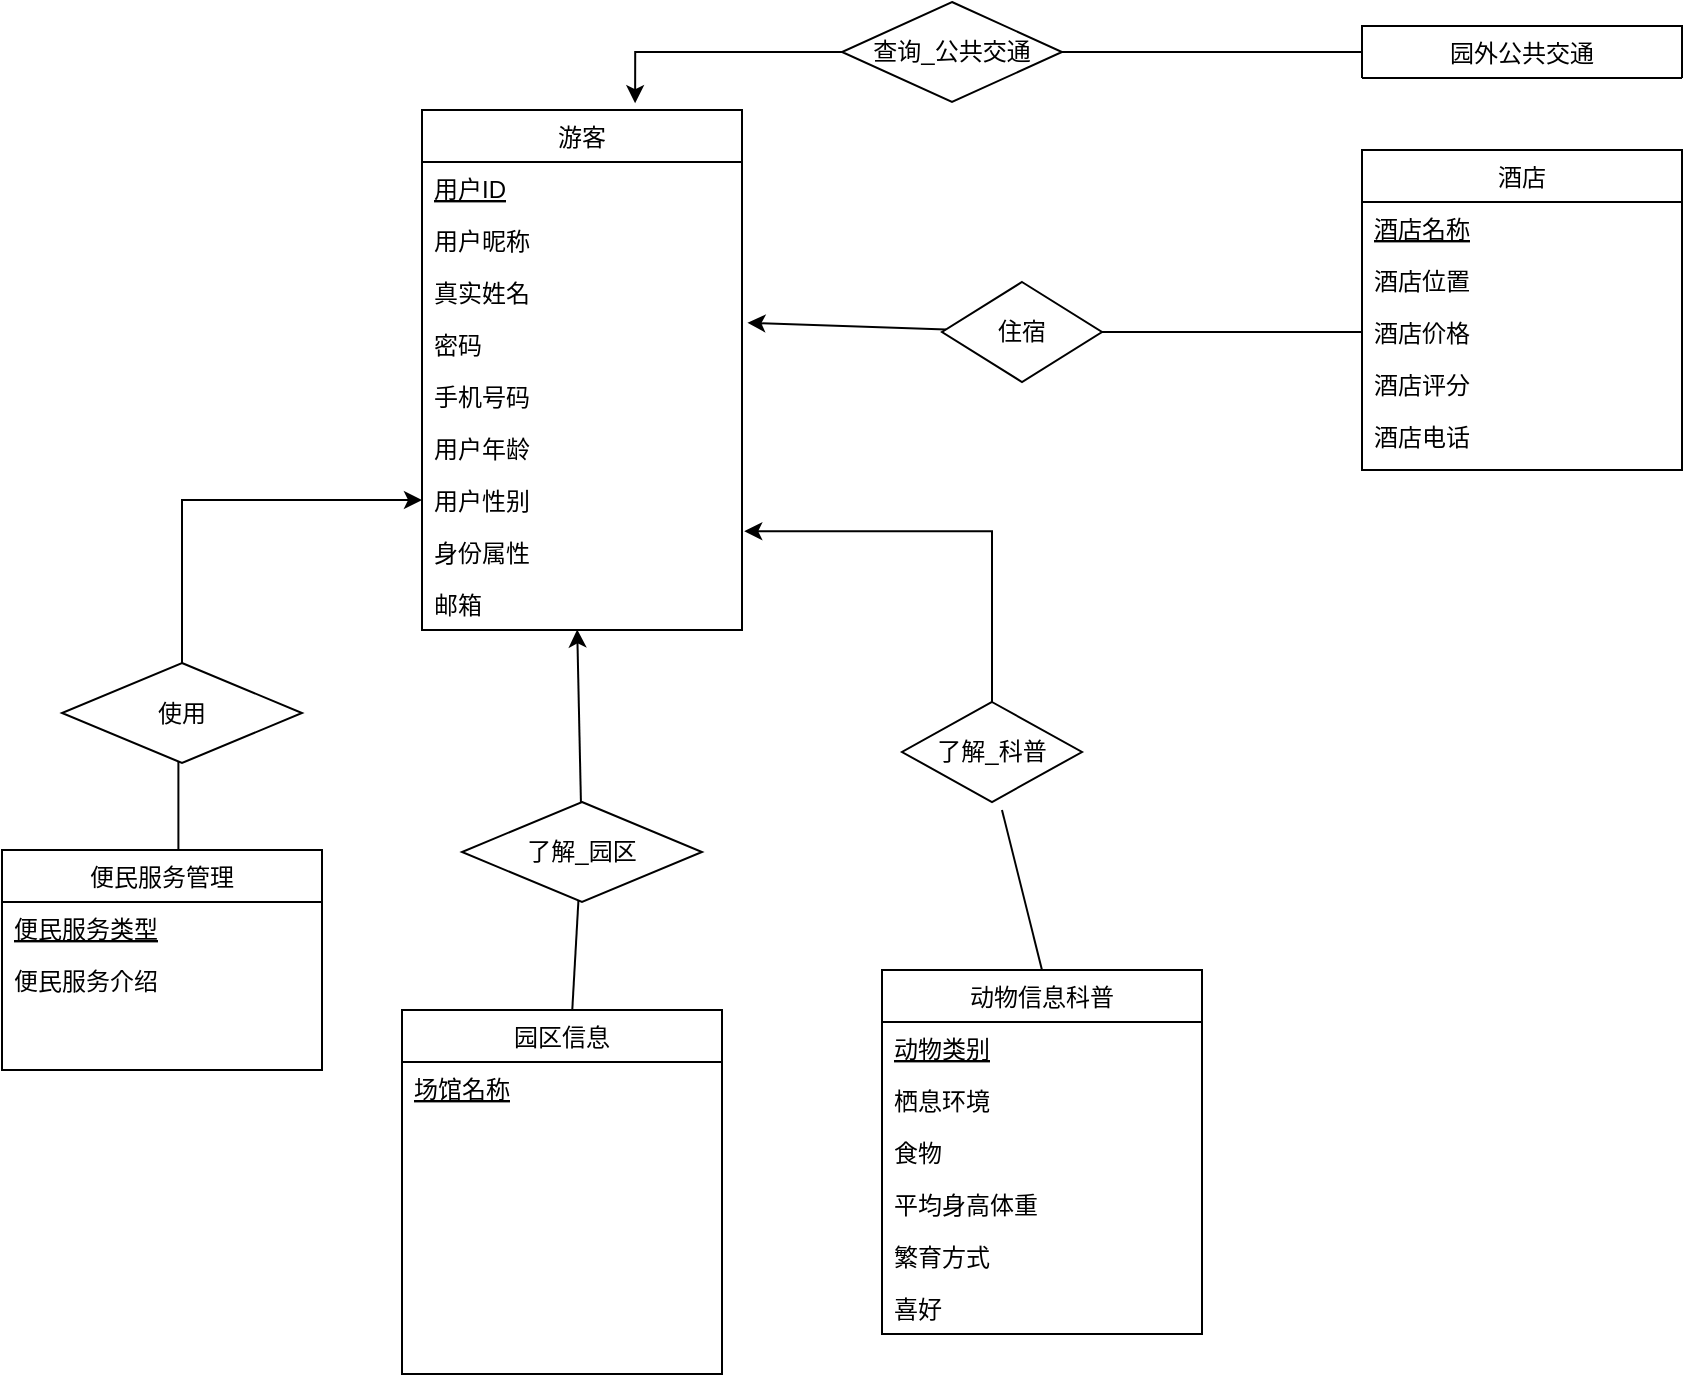 <mxfile version="14.6.13" type="device"><diagram id="C5RBs43oDa-KdzZeNtuy" name="Page-1"><mxGraphModel dx="1032" dy="520" grid="1" gridSize="10" guides="1" tooltips="1" connect="1" arrows="1" fold="1" page="1" pageScale="1" pageWidth="827" pageHeight="1169" math="0" shadow="0"><root><mxCell id="WIyWlLk6GJQsqaUBKTNV-0"/><mxCell id="WIyWlLk6GJQsqaUBKTNV-1" parent="WIyWlLk6GJQsqaUBKTNV-0"/><mxCell id="zkfFHV4jXpPFQw0GAbJ--0" value="游客" style="swimlane;fontStyle=0;align=center;verticalAlign=top;childLayout=stackLayout;horizontal=1;startSize=26;horizontalStack=0;resizeParent=1;resizeLast=0;collapsible=1;marginBottom=0;rounded=0;shadow=0;strokeWidth=1;" parent="WIyWlLk6GJQsqaUBKTNV-1" vertex="1"><mxGeometry x="220" y="120" width="160" height="260" as="geometry"><mxRectangle x="230" y="140" width="160" height="26" as="alternateBounds"/></mxGeometry></mxCell><mxCell id="zkfFHV4jXpPFQw0GAbJ--1" value="用户ID" style="text;align=left;verticalAlign=top;spacingLeft=4;spacingRight=4;overflow=hidden;rotatable=0;points=[[0,0.5],[1,0.5]];portConstraint=eastwest;fontStyle=4" parent="zkfFHV4jXpPFQw0GAbJ--0" vertex="1"><mxGeometry y="26" width="160" height="26" as="geometry"/></mxCell><mxCell id="zkfFHV4jXpPFQw0GAbJ--2" value="用户昵称" style="text;align=left;verticalAlign=top;spacingLeft=4;spacingRight=4;overflow=hidden;rotatable=0;points=[[0,0.5],[1,0.5]];portConstraint=eastwest;rounded=0;shadow=0;html=0;" parent="zkfFHV4jXpPFQw0GAbJ--0" vertex="1"><mxGeometry y="52" width="160" height="26" as="geometry"/></mxCell><mxCell id="zkfFHV4jXpPFQw0GAbJ--3" value="真实姓名" style="text;align=left;verticalAlign=top;spacingLeft=4;spacingRight=4;overflow=hidden;rotatable=0;points=[[0,0.5],[1,0.5]];portConstraint=eastwest;rounded=0;shadow=0;html=0;" parent="zkfFHV4jXpPFQw0GAbJ--0" vertex="1"><mxGeometry y="78" width="160" height="26" as="geometry"/></mxCell><mxCell id="JrtG_HYI4dMaM7NK29bx-0" value="密码" style="text;align=left;verticalAlign=top;spacingLeft=4;spacingRight=4;overflow=hidden;rotatable=0;points=[[0,0.5],[1,0.5]];portConstraint=eastwest;rounded=0;shadow=0;html=0;" parent="zkfFHV4jXpPFQw0GAbJ--0" vertex="1"><mxGeometry y="104" width="160" height="26" as="geometry"/></mxCell><mxCell id="JrtG_HYI4dMaM7NK29bx-3" value="手机号码" style="text;align=left;verticalAlign=top;spacingLeft=4;spacingRight=4;overflow=hidden;rotatable=0;points=[[0,0.5],[1,0.5]];portConstraint=eastwest;rounded=0;shadow=0;html=0;" parent="zkfFHV4jXpPFQw0GAbJ--0" vertex="1"><mxGeometry y="130" width="160" height="26" as="geometry"/></mxCell><mxCell id="JrtG_HYI4dMaM7NK29bx-2" value="用户年龄" style="text;align=left;verticalAlign=top;spacingLeft=4;spacingRight=4;overflow=hidden;rotatable=0;points=[[0,0.5],[1,0.5]];portConstraint=eastwest;rounded=0;shadow=0;html=0;" parent="zkfFHV4jXpPFQw0GAbJ--0" vertex="1"><mxGeometry y="156" width="160" height="26" as="geometry"/></mxCell><mxCell id="JrtG_HYI4dMaM7NK29bx-4" value="用户性别" style="text;align=left;verticalAlign=top;spacingLeft=4;spacingRight=4;overflow=hidden;rotatable=0;points=[[0,0.5],[1,0.5]];portConstraint=eastwest;rounded=0;shadow=0;html=0;" parent="zkfFHV4jXpPFQw0GAbJ--0" vertex="1"><mxGeometry y="182" width="160" height="26" as="geometry"/></mxCell><mxCell id="JrtG_HYI4dMaM7NK29bx-5" value="身份属性" style="text;align=left;verticalAlign=top;spacingLeft=4;spacingRight=4;overflow=hidden;rotatable=0;points=[[0,0.5],[1,0.5]];portConstraint=eastwest;rounded=0;shadow=0;html=0;" parent="zkfFHV4jXpPFQw0GAbJ--0" vertex="1"><mxGeometry y="208" width="160" height="26" as="geometry"/></mxCell><mxCell id="JrtG_HYI4dMaM7NK29bx-1" value="邮箱" style="text;align=left;verticalAlign=top;spacingLeft=4;spacingRight=4;overflow=hidden;rotatable=0;points=[[0,0.5],[1,0.5]];portConstraint=eastwest;rounded=0;shadow=0;html=0;" parent="zkfFHV4jXpPFQw0GAbJ--0" vertex="1"><mxGeometry y="234" width="160" height="26" as="geometry"/></mxCell><mxCell id="JrtG_HYI4dMaM7NK29bx-7" value="酒店" style="swimlane;fontStyle=0;align=center;verticalAlign=top;childLayout=stackLayout;horizontal=1;startSize=26;horizontalStack=0;resizeParent=1;resizeLast=0;collapsible=1;marginBottom=0;rounded=0;shadow=0;strokeWidth=1;" parent="WIyWlLk6GJQsqaUBKTNV-1" vertex="1"><mxGeometry x="690" y="140" width="160" height="160" as="geometry"><mxRectangle x="230" y="140" width="160" height="26" as="alternateBounds"/></mxGeometry></mxCell><mxCell id="JrtG_HYI4dMaM7NK29bx-8" value="酒店名称" style="text;align=left;verticalAlign=top;spacingLeft=4;spacingRight=4;overflow=hidden;rotatable=0;points=[[0,0.5],[1,0.5]];portConstraint=eastwest;fontStyle=4" parent="JrtG_HYI4dMaM7NK29bx-7" vertex="1"><mxGeometry y="26" width="160" height="26" as="geometry"/></mxCell><mxCell id="JrtG_HYI4dMaM7NK29bx-9" value="酒店位置" style="text;align=left;verticalAlign=top;spacingLeft=4;spacingRight=4;overflow=hidden;rotatable=0;points=[[0,0.5],[1,0.5]];portConstraint=eastwest;rounded=0;shadow=0;html=0;" parent="JrtG_HYI4dMaM7NK29bx-7" vertex="1"><mxGeometry y="52" width="160" height="26" as="geometry"/></mxCell><mxCell id="JrtG_HYI4dMaM7NK29bx-10" value="酒店价格" style="text;align=left;verticalAlign=top;spacingLeft=4;spacingRight=4;overflow=hidden;rotatable=0;points=[[0,0.5],[1,0.5]];portConstraint=eastwest;rounded=0;shadow=0;html=0;" parent="JrtG_HYI4dMaM7NK29bx-7" vertex="1"><mxGeometry y="78" width="160" height="26" as="geometry"/></mxCell><mxCell id="JrtG_HYI4dMaM7NK29bx-11" value="酒店评分" style="text;align=left;verticalAlign=top;spacingLeft=4;spacingRight=4;overflow=hidden;rotatable=0;points=[[0,0.5],[1,0.5]];portConstraint=eastwest;rounded=0;shadow=0;html=0;" parent="JrtG_HYI4dMaM7NK29bx-7" vertex="1"><mxGeometry y="104" width="160" height="26" as="geometry"/></mxCell><mxCell id="JrtG_HYI4dMaM7NK29bx-12" value="酒店电话" style="text;align=left;verticalAlign=top;spacingLeft=4;spacingRight=4;overflow=hidden;rotatable=0;points=[[0,0.5],[1,0.5]];portConstraint=eastwest;rounded=0;shadow=0;html=0;" parent="JrtG_HYI4dMaM7NK29bx-7" vertex="1"><mxGeometry y="130" width="160" height="26" as="geometry"/></mxCell><mxCell id="JrtG_HYI4dMaM7NK29bx-17" style="rounded=0;orthogonalLoop=1;jettySize=auto;html=1;startArrow=none;entryX=1.017;entryY=1.093;entryDx=0;entryDy=0;entryPerimeter=0;" parent="WIyWlLk6GJQsqaUBKTNV-1" source="JrtG_HYI4dMaM7NK29bx-18" target="zkfFHV4jXpPFQw0GAbJ--3" edge="1"><mxGeometry relative="1" as="geometry"><mxPoint x="420" y="231" as="targetPoint"/></mxGeometry></mxCell><mxCell id="JrtG_HYI4dMaM7NK29bx-18" value="&lt;font style=&quot;vertical-align: inherit&quot;&gt;&lt;font style=&quot;vertical-align: inherit&quot;&gt;住宿&lt;/font&gt;&lt;/font&gt;" style="rhombus;whiteSpace=wrap;html=1;" parent="WIyWlLk6GJQsqaUBKTNV-1" vertex="1"><mxGeometry x="480" y="206" width="80" height="50" as="geometry"/></mxCell><mxCell id="JrtG_HYI4dMaM7NK29bx-19" value="" style="edgeStyle=orthogonalEdgeStyle;rounded=0;orthogonalLoop=1;jettySize=auto;html=1;entryX=1;entryY=0.5;entryDx=0;entryDy=0;endArrow=none;" parent="WIyWlLk6GJQsqaUBKTNV-1" source="JrtG_HYI4dMaM7NK29bx-10" target="JrtG_HYI4dMaM7NK29bx-18" edge="1"><mxGeometry relative="1" as="geometry"><mxPoint x="520" y="211" as="sourcePoint"/><mxPoint x="380.0" y="263.0" as="targetPoint"/></mxGeometry></mxCell><mxCell id="JrtG_HYI4dMaM7NK29bx-20" value="动物信息科普" style="swimlane;fontStyle=0;align=center;verticalAlign=top;childLayout=stackLayout;horizontal=1;startSize=26;horizontalStack=0;resizeParent=1;resizeLast=0;collapsible=1;marginBottom=0;rounded=0;shadow=0;strokeWidth=1;" parent="WIyWlLk6GJQsqaUBKTNV-1" vertex="1"><mxGeometry x="450" y="550" width="160" height="182" as="geometry"><mxRectangle x="230" y="140" width="160" height="26" as="alternateBounds"/></mxGeometry></mxCell><mxCell id="JrtG_HYI4dMaM7NK29bx-21" value="动物类别" style="text;align=left;verticalAlign=top;spacingLeft=4;spacingRight=4;overflow=hidden;rotatable=0;points=[[0,0.5],[1,0.5]];portConstraint=eastwest;fontStyle=4" parent="JrtG_HYI4dMaM7NK29bx-20" vertex="1"><mxGeometry y="26" width="160" height="26" as="geometry"/></mxCell><mxCell id="JrtG_HYI4dMaM7NK29bx-23" value="栖息环境" style="text;align=left;verticalAlign=top;spacingLeft=4;spacingRight=4;overflow=hidden;rotatable=0;points=[[0,0.5],[1,0.5]];portConstraint=eastwest;rounded=0;shadow=0;html=0;" parent="JrtG_HYI4dMaM7NK29bx-20" vertex="1"><mxGeometry y="52" width="160" height="26" as="geometry"/></mxCell><mxCell id="JrtG_HYI4dMaM7NK29bx-24" value="食物" style="text;align=left;verticalAlign=top;spacingLeft=4;spacingRight=4;overflow=hidden;rotatable=0;points=[[0,0.5],[1,0.5]];portConstraint=eastwest;rounded=0;shadow=0;html=0;" parent="JrtG_HYI4dMaM7NK29bx-20" vertex="1"><mxGeometry y="78" width="160" height="26" as="geometry"/></mxCell><mxCell id="JrtG_HYI4dMaM7NK29bx-25" value="平均身高体重" style="text;align=left;verticalAlign=top;spacingLeft=4;spacingRight=4;overflow=hidden;rotatable=0;points=[[0,0.5],[1,0.5]];portConstraint=eastwest;rounded=0;shadow=0;html=0;" parent="JrtG_HYI4dMaM7NK29bx-20" vertex="1"><mxGeometry y="104" width="160" height="26" as="geometry"/></mxCell><mxCell id="JrtG_HYI4dMaM7NK29bx-30" value="繁育方式" style="text;align=left;verticalAlign=top;spacingLeft=4;spacingRight=4;overflow=hidden;rotatable=0;points=[[0,0.5],[1,0.5]];portConstraint=eastwest;rounded=0;shadow=0;html=0;" parent="JrtG_HYI4dMaM7NK29bx-20" vertex="1"><mxGeometry y="130" width="160" height="26" as="geometry"/></mxCell><mxCell id="JrtG_HYI4dMaM7NK29bx-29" value="喜好" style="text;align=left;verticalAlign=top;spacingLeft=4;spacingRight=4;overflow=hidden;rotatable=0;points=[[0,0.5],[1,0.5]];portConstraint=eastwest;rounded=0;shadow=0;html=0;" parent="JrtG_HYI4dMaM7NK29bx-20" vertex="1"><mxGeometry y="156" width="160" height="26" as="geometry"/></mxCell><mxCell id="JrtG_HYI4dMaM7NK29bx-26" style="edgeStyle=orthogonalEdgeStyle;rounded=0;orthogonalLoop=1;jettySize=auto;html=1;entryX=1.007;entryY=0.101;entryDx=0;entryDy=0;startArrow=none;entryPerimeter=0;" parent="WIyWlLk6GJQsqaUBKTNV-1" source="JrtG_HYI4dMaM7NK29bx-27" target="JrtG_HYI4dMaM7NK29bx-5" edge="1"><mxGeometry relative="1" as="geometry"><mxPoint x="370" y="473" as="targetPoint"/></mxGeometry></mxCell><mxCell id="JrtG_HYI4dMaM7NK29bx-27" value="&lt;font style=&quot;vertical-align: inherit&quot;&gt;&lt;font style=&quot;vertical-align: inherit&quot;&gt;&lt;font style=&quot;vertical-align: inherit&quot;&gt;&lt;font style=&quot;vertical-align: inherit&quot;&gt;了解_科普&lt;/font&gt;&lt;/font&gt;&lt;/font&gt;&lt;/font&gt;" style="rhombus;whiteSpace=wrap;html=1;" parent="WIyWlLk6GJQsqaUBKTNV-1" vertex="1"><mxGeometry x="460" y="416" width="90" height="50" as="geometry"/></mxCell><mxCell id="JrtG_HYI4dMaM7NK29bx-28" value="" style="rounded=0;orthogonalLoop=1;jettySize=auto;html=1;endArrow=none;exitX=0.5;exitY=0;exitDx=0;exitDy=0;" parent="WIyWlLk6GJQsqaUBKTNV-1" source="JrtG_HYI4dMaM7NK29bx-20" edge="1"><mxGeometry relative="1" as="geometry"><mxPoint x="510" y="421" as="sourcePoint"/><mxPoint x="510" y="470" as="targetPoint"/></mxGeometry></mxCell><mxCell id="JrtG_HYI4dMaM7NK29bx-67" style="rounded=0;orthogonalLoop=1;jettySize=auto;html=1;entryX=0.485;entryY=0.99;entryDx=0;entryDy=0;entryPerimeter=0;startArrow=none;" parent="WIyWlLk6GJQsqaUBKTNV-1" source="JrtG_HYI4dMaM7NK29bx-39" target="JrtG_HYI4dMaM7NK29bx-1" edge="1"><mxGeometry relative="1" as="geometry"/></mxCell><mxCell id="JrtG_HYI4dMaM7NK29bx-31" value="园区信息" style="swimlane;fontStyle=0;align=center;verticalAlign=top;childLayout=stackLayout;horizontal=1;startSize=26;horizontalStack=0;resizeParent=1;resizeLast=0;collapsible=1;marginBottom=0;rounded=0;shadow=0;strokeWidth=1;" parent="WIyWlLk6GJQsqaUBKTNV-1" vertex="1"><mxGeometry x="210" y="570" width="160" height="182" as="geometry"><mxRectangle x="230" y="140" width="160" height="26" as="alternateBounds"/></mxGeometry></mxCell><mxCell id="JrtG_HYI4dMaM7NK29bx-32" value="场馆名称" style="text;align=left;verticalAlign=top;spacingLeft=4;spacingRight=4;overflow=hidden;rotatable=0;points=[[0,0.5],[1,0.5]];portConstraint=eastwest;fontStyle=4" parent="JrtG_HYI4dMaM7NK29bx-31" vertex="1"><mxGeometry y="26" width="160" height="26" as="geometry"/></mxCell><mxCell id="JrtG_HYI4dMaM7NK29bx-42" value="园外公共交通" style="swimlane;fontStyle=0;align=center;verticalAlign=top;childLayout=stackLayout;horizontal=1;startSize=26;horizontalStack=0;resizeParent=1;resizeLast=0;collapsible=1;marginBottom=0;rounded=0;shadow=0;strokeWidth=1;" parent="WIyWlLk6GJQsqaUBKTNV-1" vertex="1" collapsed="1"><mxGeometry x="690" y="78" width="160" height="26" as="geometry"><mxRectangle x="680" y="-100" width="160" height="208" as="alternateBounds"/></mxGeometry></mxCell><mxCell id="JrtG_HYI4dMaM7NK29bx-48" style="edgeStyle=orthogonalEdgeStyle;rounded=0;orthogonalLoop=1;jettySize=auto;html=1;startArrow=none;entryX=0.666;entryY=-0.013;entryDx=0;entryDy=0;entryPerimeter=0;" parent="WIyWlLk6GJQsqaUBKTNV-1" source="JrtG_HYI4dMaM7NK29bx-49" target="zkfFHV4jXpPFQw0GAbJ--0" edge="1"><mxGeometry relative="1" as="geometry"><mxPoint x="340" y="120" as="targetPoint"/></mxGeometry></mxCell><mxCell id="JrtG_HYI4dMaM7NK29bx-49" value="查询_公共交通" style="rhombus;whiteSpace=wrap;html=1;" parent="WIyWlLk6GJQsqaUBKTNV-1" vertex="1"><mxGeometry x="430" y="66" width="110" height="50" as="geometry"/></mxCell><mxCell id="JrtG_HYI4dMaM7NK29bx-50" value="" style="rounded=0;orthogonalLoop=1;jettySize=auto;html=1;entryX=1;entryY=0.5;entryDx=0;entryDy=0;endArrow=none;exitX=0;exitY=0.5;exitDx=0;exitDy=0;" parent="WIyWlLk6GJQsqaUBKTNV-1" source="JrtG_HYI4dMaM7NK29bx-42" target="JrtG_HYI4dMaM7NK29bx-49" edge="1"><mxGeometry relative="1" as="geometry"><mxPoint x="680" y="-35" as="sourcePoint"/><mxPoint x="330.0" y="123.0" as="targetPoint"/></mxGeometry></mxCell><mxCell id="JrtG_HYI4dMaM7NK29bx-39" value="&lt;font style=&quot;vertical-align: inherit&quot;&gt;&lt;font style=&quot;vertical-align: inherit&quot;&gt;&lt;font style=&quot;vertical-align: inherit&quot;&gt;&lt;font style=&quot;vertical-align: inherit&quot;&gt;了解_园区&lt;/font&gt;&lt;/font&gt;&lt;/font&gt;&lt;/font&gt;" style="rhombus;whiteSpace=wrap;html=1;" parent="WIyWlLk6GJQsqaUBKTNV-1" vertex="1"><mxGeometry x="240" y="466" width="120" height="50" as="geometry"/></mxCell><mxCell id="JrtG_HYI4dMaM7NK29bx-69" value="" style="rounded=0;orthogonalLoop=1;jettySize=auto;html=1;entryX=0.485;entryY=0.99;entryDx=0;entryDy=0;entryPerimeter=0;endArrow=none;" parent="WIyWlLk6GJQsqaUBKTNV-1" source="JrtG_HYI4dMaM7NK29bx-31" target="JrtG_HYI4dMaM7NK29bx-39" edge="1"><mxGeometry relative="1" as="geometry"><mxPoint x="300" y="585" as="sourcePoint"/><mxPoint x="297.6" y="379.74" as="targetPoint"/></mxGeometry></mxCell><mxCell id="JrtG_HYI4dMaM7NK29bx-71" style="edgeStyle=orthogonalEdgeStyle;rounded=0;orthogonalLoop=1;jettySize=auto;html=1;entryX=0;entryY=0.5;entryDx=0;entryDy=0;startArrow=none;" parent="WIyWlLk6GJQsqaUBKTNV-1" source="JrtG_HYI4dMaM7NK29bx-74" target="JrtG_HYI4dMaM7NK29bx-4" edge="1"><mxGeometry relative="1" as="geometry"/></mxCell><mxCell id="JrtG_HYI4dMaM7NK29bx-72" value="便民服务管理" style="swimlane;fontStyle=0;align=center;verticalAlign=top;childLayout=stackLayout;horizontal=1;startSize=26;horizontalStack=0;resizeParent=1;resizeLast=0;collapsible=1;marginBottom=0;rounded=0;shadow=0;strokeWidth=1;" parent="WIyWlLk6GJQsqaUBKTNV-1" vertex="1"><mxGeometry x="10" y="490" width="160" height="110" as="geometry"><mxRectangle x="230" y="140" width="160" height="26" as="alternateBounds"/></mxGeometry></mxCell><mxCell id="JrtG_HYI4dMaM7NK29bx-86" value="便民服务类型" style="text;align=left;verticalAlign=top;spacingLeft=4;spacingRight=4;overflow=hidden;rotatable=0;points=[[0,0.5],[1,0.5]];portConstraint=eastwest;fontStyle=4" parent="JrtG_HYI4dMaM7NK29bx-72" vertex="1"><mxGeometry y="26" width="160" height="26" as="geometry"/></mxCell><mxCell id="JrtG_HYI4dMaM7NK29bx-88" value="便民服务介绍" style="text;align=left;verticalAlign=top;spacingLeft=4;spacingRight=4;overflow=hidden;rotatable=0;points=[[0,0.5],[1,0.5]];portConstraint=eastwest;fontStyle=0" parent="JrtG_HYI4dMaM7NK29bx-72" vertex="1"><mxGeometry y="52" width="160" height="26" as="geometry"/></mxCell><mxCell id="JrtG_HYI4dMaM7NK29bx-74" value="&lt;font style=&quot;vertical-align: inherit&quot;&gt;&lt;font style=&quot;vertical-align: inherit&quot;&gt;&lt;font style=&quot;vertical-align: inherit&quot;&gt;&lt;font style=&quot;vertical-align: inherit&quot;&gt;使用&lt;/font&gt;&lt;/font&gt;&lt;/font&gt;&lt;/font&gt;" style="rhombus;whiteSpace=wrap;html=1;" parent="WIyWlLk6GJQsqaUBKTNV-1" vertex="1"><mxGeometry x="40" y="396.5" width="120" height="50" as="geometry"/></mxCell><mxCell id="JrtG_HYI4dMaM7NK29bx-75" value="" style="edgeStyle=orthogonalEdgeStyle;rounded=0;orthogonalLoop=1;jettySize=auto;html=1;entryX=0.485;entryY=0.99;entryDx=0;entryDy=0;entryPerimeter=0;endArrow=none;" parent="WIyWlLk6GJQsqaUBKTNV-1" source="JrtG_HYI4dMaM7NK29bx-72" target="JrtG_HYI4dMaM7NK29bx-74" edge="1"><mxGeometry relative="1" as="geometry"><mxPoint x="80" y="515.5" as="sourcePoint"/><mxPoint x="77.6" y="310.24" as="targetPoint"/><Array as="points"><mxPoint x="98" y="560"/><mxPoint x="98" y="560"/></Array></mxGeometry></mxCell></root></mxGraphModel></diagram></mxfile>
